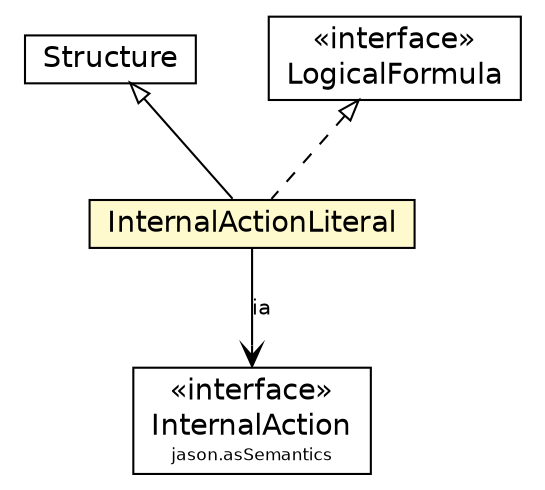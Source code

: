 #!/usr/local/bin/dot
#
# Class diagram 
# Generated by UMLGraph version 5.1 (http://www.umlgraph.org/)
#

digraph G {
	edge [fontname="Helvetica",fontsize=10,labelfontname="Helvetica",labelfontsize=10];
	node [fontname="Helvetica",fontsize=10,shape=plaintext];
	nodesep=0.25;
	ranksep=0.5;
	// jason.asSemantics.InternalAction
	c20475 [label=<<table title="jason.asSemantics.InternalAction" border="0" cellborder="1" cellspacing="0" cellpadding="2" port="p" href="../asSemantics/InternalAction.html">
		<tr><td><table border="0" cellspacing="0" cellpadding="1">
<tr><td align="center" balign="center"> &#171;interface&#187; </td></tr>
<tr><td align="center" balign="center"> InternalAction </td></tr>
<tr><td align="center" balign="center"><font point-size="8.0"> jason.asSemantics </font></td></tr>
		</table></td></tr>
		</table>>, fontname="Helvetica", fontcolor="black", fontsize=14.0];
	// jason.asSyntax.Structure
	c20496 [label=<<table title="jason.asSyntax.Structure" border="0" cellborder="1" cellspacing="0" cellpadding="2" port="p" href="./Structure.html">
		<tr><td><table border="0" cellspacing="0" cellpadding="1">
<tr><td align="center" balign="center"> Structure </td></tr>
		</table></td></tr>
		</table>>, fontname="Helvetica", fontcolor="black", fontsize=14.0];
	// jason.asSyntax.LogicalFormula
	c20514 [label=<<table title="jason.asSyntax.LogicalFormula" border="0" cellborder="1" cellspacing="0" cellpadding="2" port="p" href="./LogicalFormula.html">
		<tr><td><table border="0" cellspacing="0" cellpadding="1">
<tr><td align="center" balign="center"> &#171;interface&#187; </td></tr>
<tr><td align="center" balign="center"> LogicalFormula </td></tr>
		</table></td></tr>
		</table>>, fontname="Helvetica", fontcolor="black", fontsize=14.0];
	// jason.asSyntax.InternalActionLiteral
	c20521 [label=<<table title="jason.asSyntax.InternalActionLiteral" border="0" cellborder="1" cellspacing="0" cellpadding="2" port="p" bgcolor="lemonChiffon" href="./InternalActionLiteral.html">
		<tr><td><table border="0" cellspacing="0" cellpadding="1">
<tr><td align="center" balign="center"> InternalActionLiteral </td></tr>
		</table></td></tr>
		</table>>, fontname="Helvetica", fontcolor="black", fontsize=14.0];
	//jason.asSyntax.InternalActionLiteral extends jason.asSyntax.Structure
	c20496:p -> c20521:p [dir=back,arrowtail=empty];
	//jason.asSyntax.InternalActionLiteral implements jason.asSyntax.LogicalFormula
	c20514:p -> c20521:p [dir=back,arrowtail=empty,style=dashed];
	// jason.asSyntax.InternalActionLiteral NAVASSOC jason.asSemantics.InternalAction
	c20521:p -> c20475:p [taillabel="", label="ia", headlabel="", fontname="Helvetica", fontcolor="black", fontsize=10.0, color="black", arrowhead=open];
}

